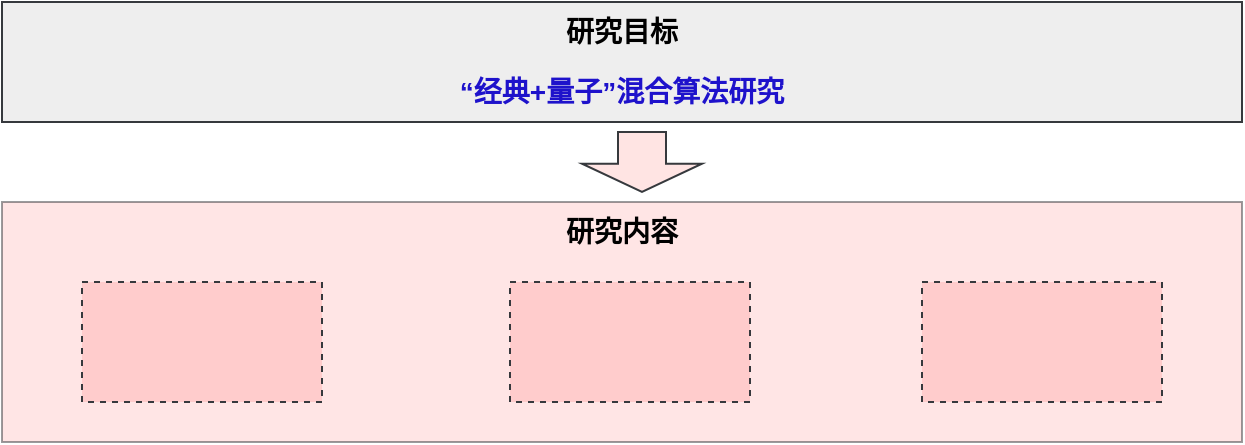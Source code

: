 <mxfile version="24.7.12">
  <diagram name="第 1 页" id="Zdd4O_8U9urGJ2uWjXP6">
    <mxGraphModel dx="850" dy="780" grid="1" gridSize="10" guides="1" tooltips="1" connect="1" arrows="1" fold="1" page="1" pageScale="1" pageWidth="827" pageHeight="1169" math="0" shadow="0">
      <root>
        <mxCell id="0" />
        <mxCell id="1" parent="0" />
        <mxCell id="4AtZvL3RW2-XeUfKdOJ_-1" value="" style="rounded=0;whiteSpace=wrap;html=1;fillColor=#eeeeee;strokeColor=#36393d;" vertex="1" parent="1">
          <mxGeometry x="160" y="190" width="620" height="60" as="geometry" />
        </mxCell>
        <mxCell id="4AtZvL3RW2-XeUfKdOJ_-2" value="&lt;b&gt;&lt;font style=&quot;font-size: 14px;&quot;&gt;研究目标&lt;/font&gt;&lt;/b&gt;" style="text;html=1;align=center;verticalAlign=middle;whiteSpace=wrap;rounded=0;" vertex="1" parent="1">
          <mxGeometry x="440" y="190" width="60" height="30" as="geometry" />
        </mxCell>
        <mxCell id="4AtZvL3RW2-XeUfKdOJ_-3" value="&lt;span style=&quot;font-size: 14px;&quot;&gt;&lt;b&gt;&lt;font color=&quot;#1e12cb&quot;&gt;“经典+量子”混合算法研究&lt;/font&gt;&lt;/b&gt;&lt;/span&gt;" style="text;html=1;align=center;verticalAlign=middle;whiteSpace=wrap;rounded=0;" vertex="1" parent="1">
          <mxGeometry x="265" y="220" width="410" height="30" as="geometry" />
        </mxCell>
        <mxCell id="4AtZvL3RW2-XeUfKdOJ_-4" value="" style="rounded=0;whiteSpace=wrap;html=1;fillColor=#FFCCCC;strokeColor=#36393d;opacity=50;" vertex="1" parent="1">
          <mxGeometry x="160" y="290" width="620" height="120" as="geometry" />
        </mxCell>
        <mxCell id="4AtZvL3RW2-XeUfKdOJ_-7" value="&lt;span style=&quot;font-size: 14px;&quot;&gt;&lt;b&gt;研究内容&lt;/b&gt;&lt;/span&gt;" style="text;html=1;align=center;verticalAlign=middle;whiteSpace=wrap;rounded=0;" vertex="1" parent="1">
          <mxGeometry x="440" y="290" width="60" height="30" as="geometry" />
        </mxCell>
        <mxCell id="4AtZvL3RW2-XeUfKdOJ_-8" value="" style="html=1;shadow=0;dashed=0;align=center;verticalAlign=middle;shape=mxgraph.arrows2.arrow;dy=0.6;dx=14.14;direction=south;notch=0;fillColor=#FFE4E3;strokeColor=#36393d;" vertex="1" parent="1">
          <mxGeometry x="450" y="255" width="60" height="30" as="geometry" />
        </mxCell>
        <mxCell id="4AtZvL3RW2-XeUfKdOJ_-10" value="" style="rounded=0;whiteSpace=wrap;html=1;dashed=1;fillColor=#ffcccc;strokeColor=#36393d;" vertex="1" parent="1">
          <mxGeometry x="200" y="330" width="120" height="60" as="geometry" />
        </mxCell>
        <mxCell id="4AtZvL3RW2-XeUfKdOJ_-11" value="" style="rounded=0;whiteSpace=wrap;html=1;dashed=1;fillColor=#ffcccc;strokeColor=#36393d;" vertex="1" parent="1">
          <mxGeometry x="414" y="330" width="120" height="60" as="geometry" />
        </mxCell>
        <mxCell id="4AtZvL3RW2-XeUfKdOJ_-12" value="" style="rounded=0;whiteSpace=wrap;html=1;dashed=1;fillColor=#ffcccc;strokeColor=#36393d;" vertex="1" parent="1">
          <mxGeometry x="620" y="330" width="120" height="60" as="geometry" />
        </mxCell>
      </root>
    </mxGraphModel>
  </diagram>
</mxfile>
